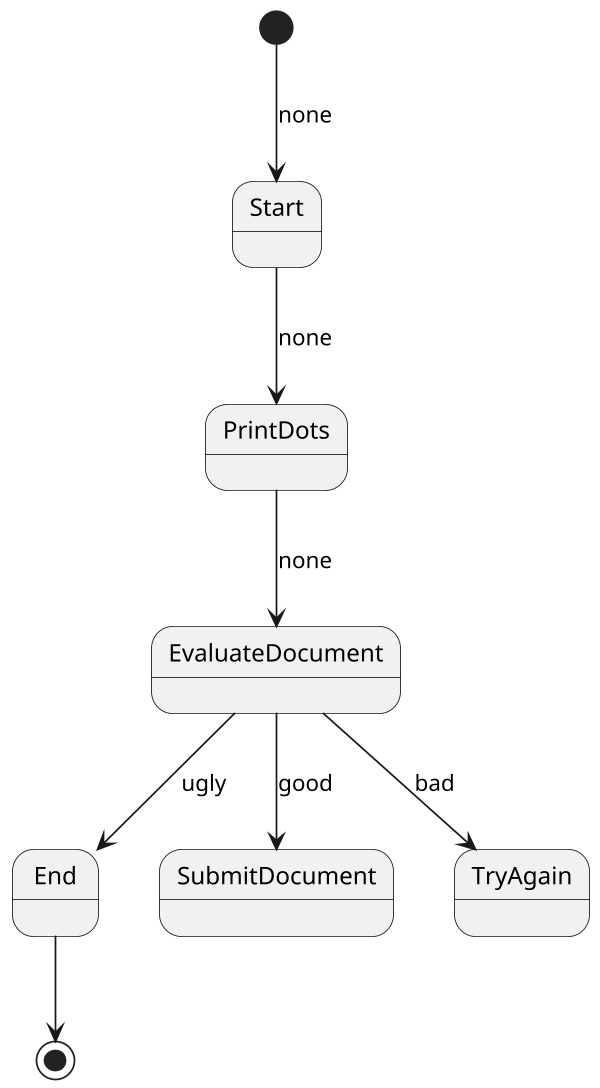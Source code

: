 @startuml
scale 600 width
[*] --> Start : none
Start --> PrintDots : none
PrintDots --> EvaluateDocument : none
EvaluateDocument --> End : ugly
EvaluateDocument --> SubmitDocument : good
EvaluateDocument --> TryAgain : bad
End --> [*]
@enduml